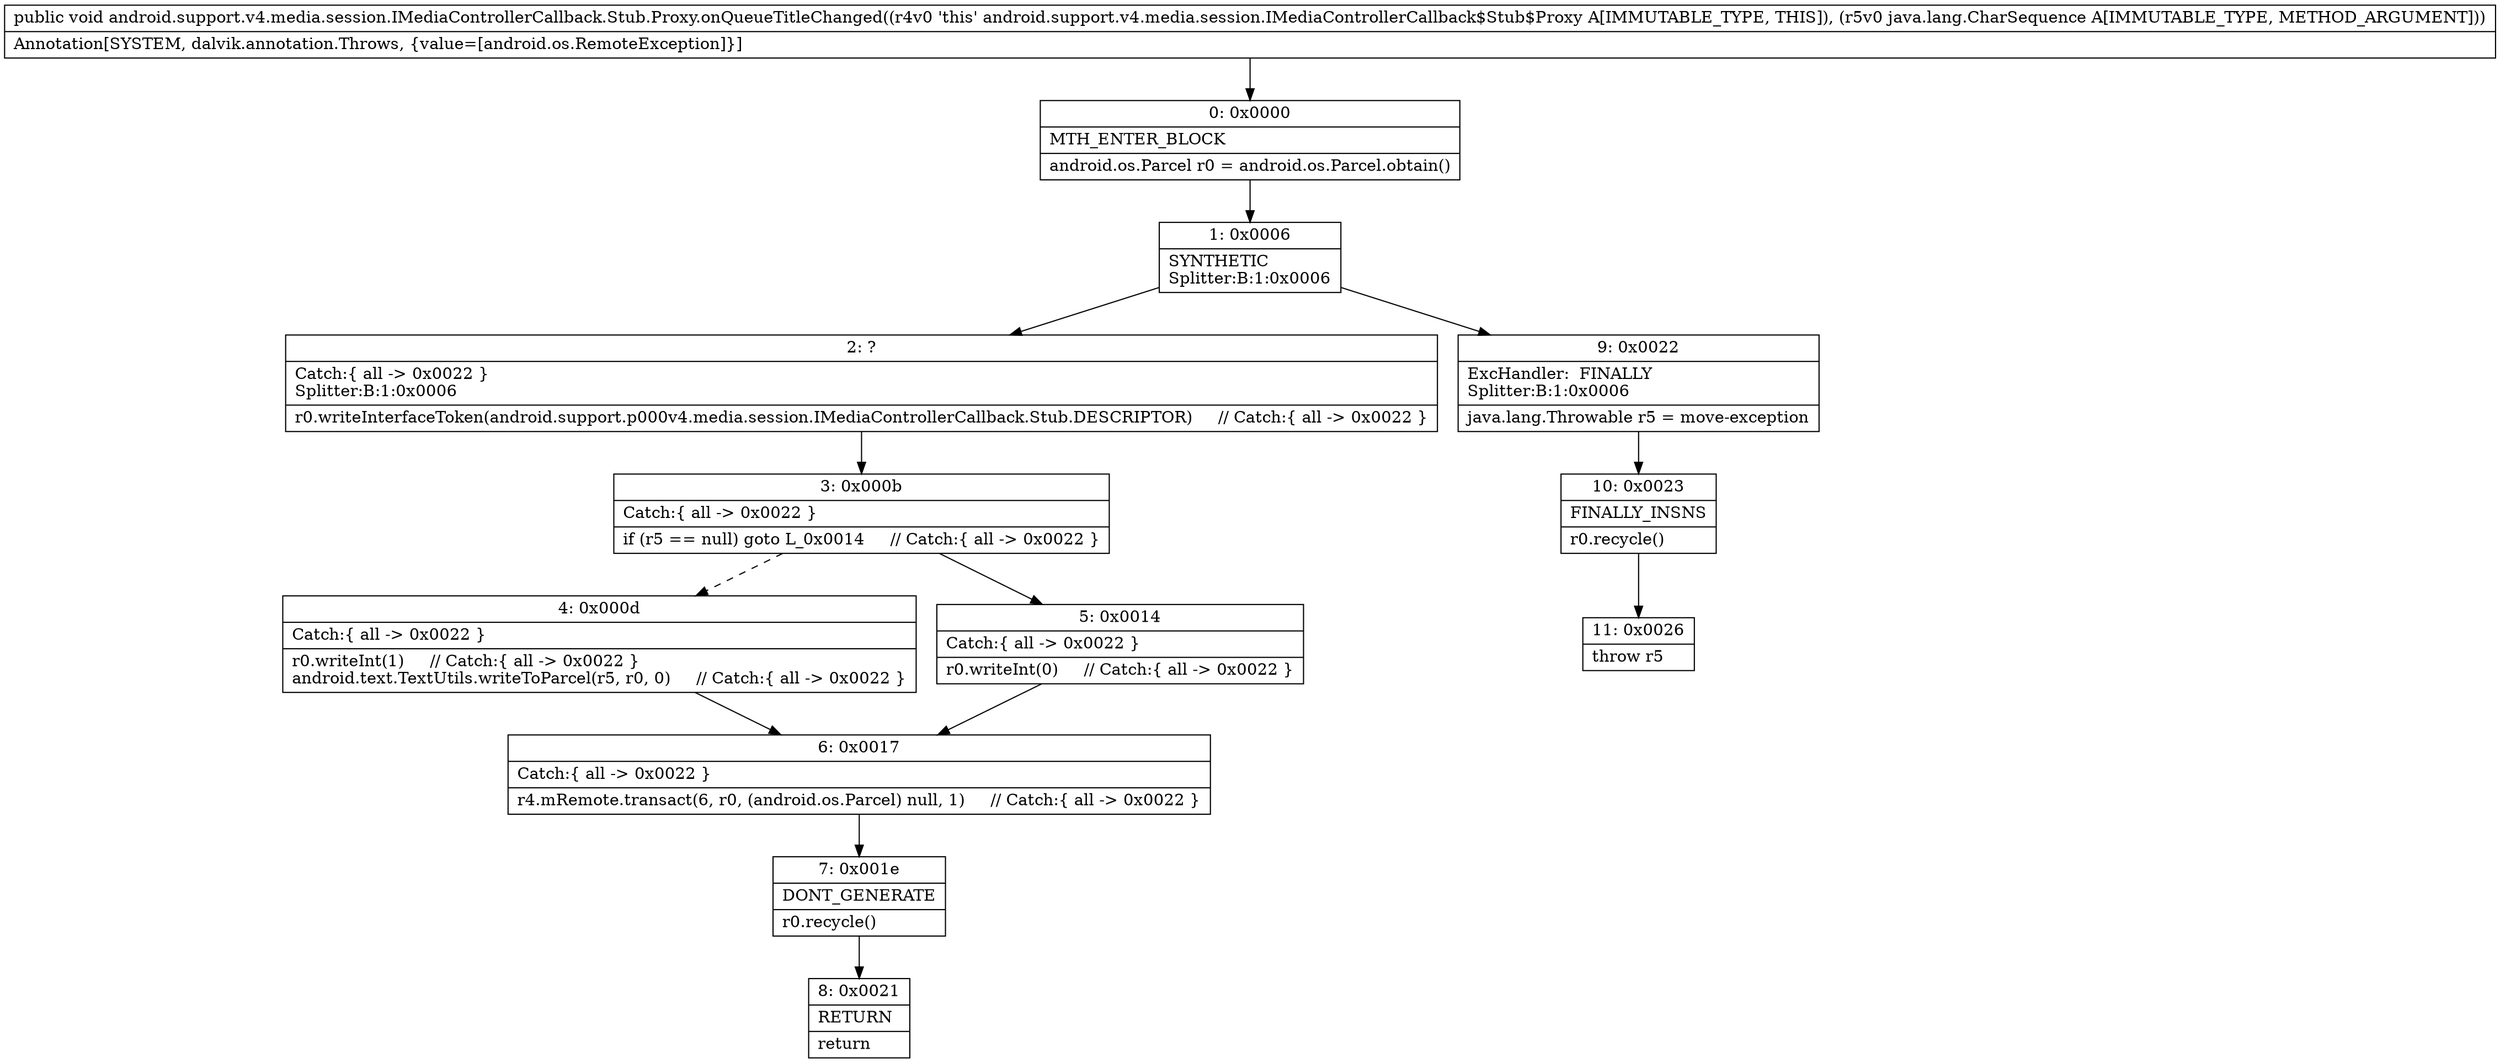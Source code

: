 digraph "CFG forandroid.support.v4.media.session.IMediaControllerCallback.Stub.Proxy.onQueueTitleChanged(Ljava\/lang\/CharSequence;)V" {
Node_0 [shape=record,label="{0\:\ 0x0000|MTH_ENTER_BLOCK\l|android.os.Parcel r0 = android.os.Parcel.obtain()\l}"];
Node_1 [shape=record,label="{1\:\ 0x0006|SYNTHETIC\lSplitter:B:1:0x0006\l}"];
Node_2 [shape=record,label="{2\:\ ?|Catch:\{ all \-\> 0x0022 \}\lSplitter:B:1:0x0006\l|r0.writeInterfaceToken(android.support.p000v4.media.session.IMediaControllerCallback.Stub.DESCRIPTOR)     \/\/ Catch:\{ all \-\> 0x0022 \}\l}"];
Node_3 [shape=record,label="{3\:\ 0x000b|Catch:\{ all \-\> 0x0022 \}\l|if (r5 == null) goto L_0x0014     \/\/ Catch:\{ all \-\> 0x0022 \}\l}"];
Node_4 [shape=record,label="{4\:\ 0x000d|Catch:\{ all \-\> 0x0022 \}\l|r0.writeInt(1)     \/\/ Catch:\{ all \-\> 0x0022 \}\landroid.text.TextUtils.writeToParcel(r5, r0, 0)     \/\/ Catch:\{ all \-\> 0x0022 \}\l}"];
Node_5 [shape=record,label="{5\:\ 0x0014|Catch:\{ all \-\> 0x0022 \}\l|r0.writeInt(0)     \/\/ Catch:\{ all \-\> 0x0022 \}\l}"];
Node_6 [shape=record,label="{6\:\ 0x0017|Catch:\{ all \-\> 0x0022 \}\l|r4.mRemote.transact(6, r0, (android.os.Parcel) null, 1)     \/\/ Catch:\{ all \-\> 0x0022 \}\l}"];
Node_7 [shape=record,label="{7\:\ 0x001e|DONT_GENERATE\l|r0.recycle()\l}"];
Node_8 [shape=record,label="{8\:\ 0x0021|RETURN\l|return\l}"];
Node_9 [shape=record,label="{9\:\ 0x0022|ExcHandler:  FINALLY\lSplitter:B:1:0x0006\l|java.lang.Throwable r5 = move\-exception\l}"];
Node_10 [shape=record,label="{10\:\ 0x0023|FINALLY_INSNS\l|r0.recycle()\l}"];
Node_11 [shape=record,label="{11\:\ 0x0026|throw r5\l}"];
MethodNode[shape=record,label="{public void android.support.v4.media.session.IMediaControllerCallback.Stub.Proxy.onQueueTitleChanged((r4v0 'this' android.support.v4.media.session.IMediaControllerCallback$Stub$Proxy A[IMMUTABLE_TYPE, THIS]), (r5v0 java.lang.CharSequence A[IMMUTABLE_TYPE, METHOD_ARGUMENT]))  | Annotation[SYSTEM, dalvik.annotation.Throws, \{value=[android.os.RemoteException]\}]\l}"];
MethodNode -> Node_0;
Node_0 -> Node_1;
Node_1 -> Node_2;
Node_1 -> Node_9;
Node_2 -> Node_3;
Node_3 -> Node_4[style=dashed];
Node_3 -> Node_5;
Node_4 -> Node_6;
Node_5 -> Node_6;
Node_6 -> Node_7;
Node_7 -> Node_8;
Node_9 -> Node_10;
Node_10 -> Node_11;
}

